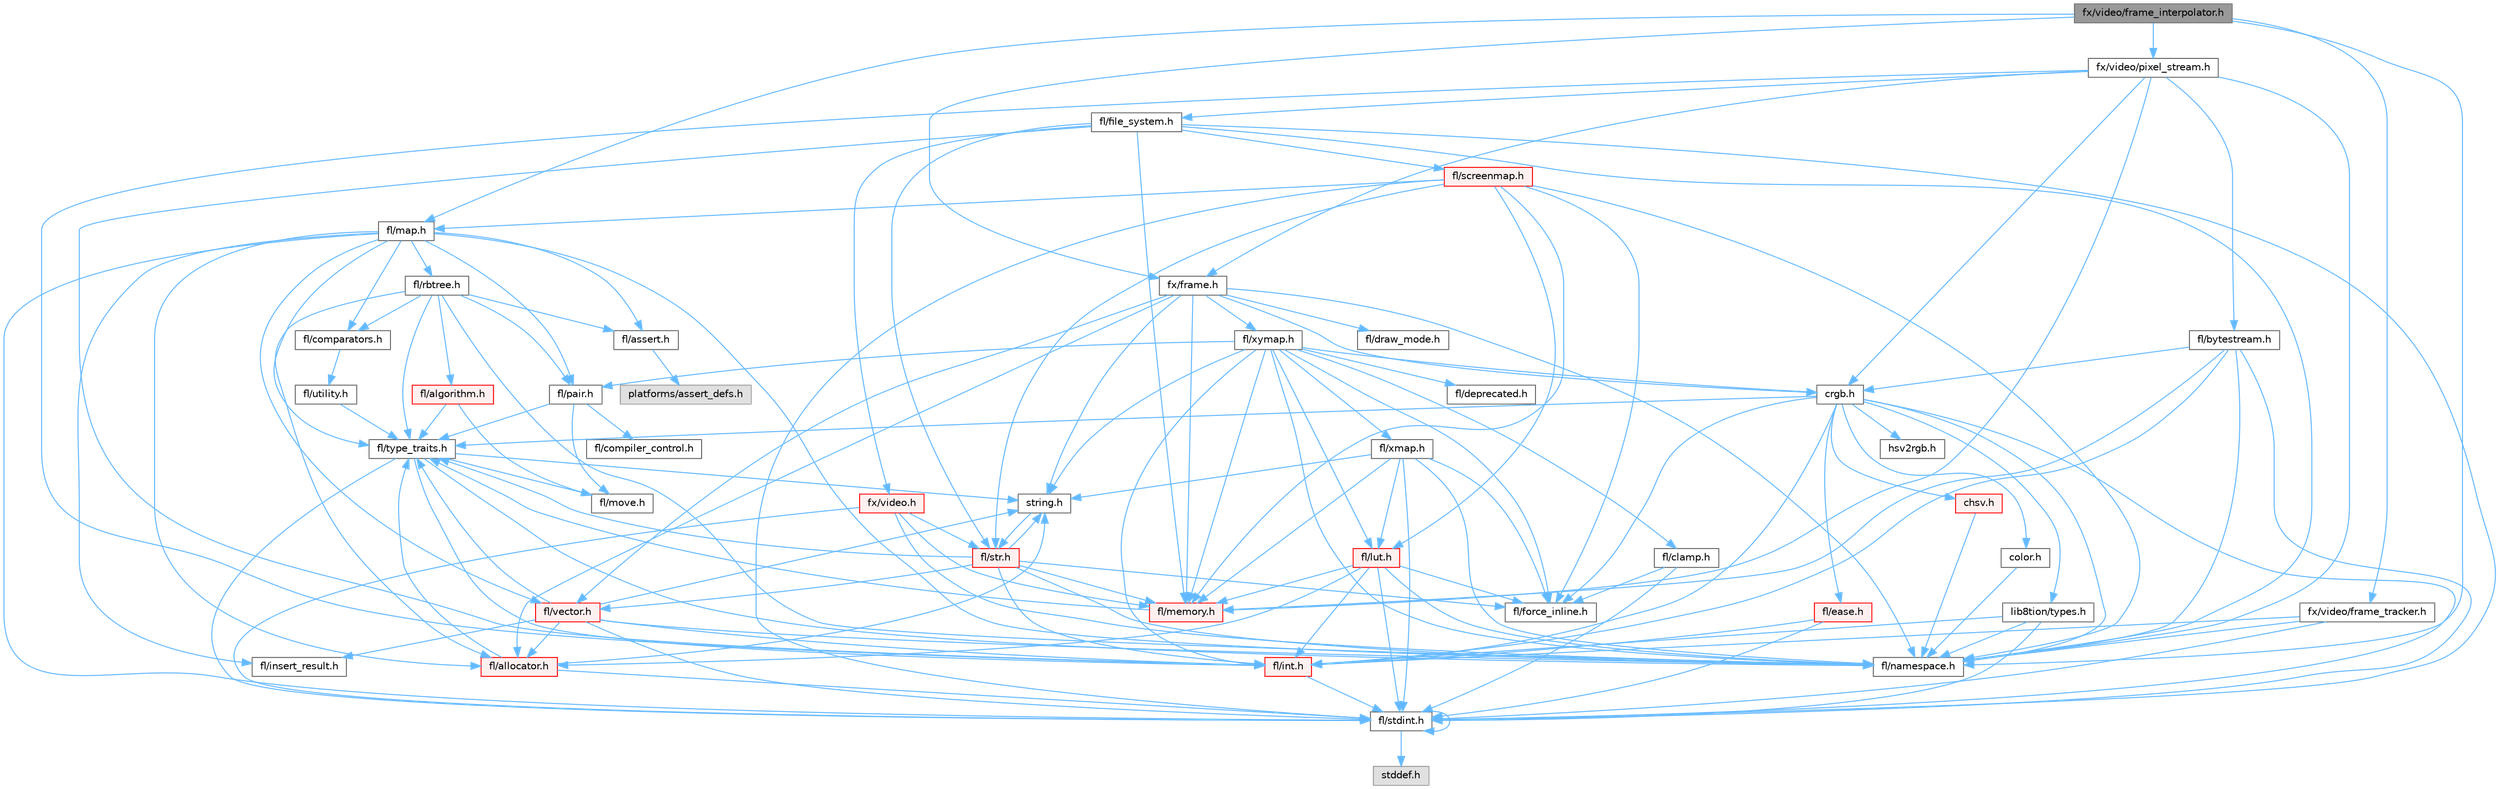digraph "fx/video/frame_interpolator.h"
{
 // INTERACTIVE_SVG=YES
 // LATEX_PDF_SIZE
  bgcolor="transparent";
  edge [fontname=Helvetica,fontsize=10,labelfontname=Helvetica,labelfontsize=10];
  node [fontname=Helvetica,fontsize=10,shape=box,height=0.2,width=0.4];
  Node1 [id="Node000001",label="fx/video/frame_interpolator.h",height=0.2,width=0.4,color="gray40", fillcolor="grey60", style="filled", fontcolor="black",tooltip=" "];
  Node1 -> Node2 [id="edge1_Node000001_Node000002",color="steelblue1",style="solid",tooltip=" "];
  Node2 [id="Node000002",label="fl/map.h",height=0.2,width=0.4,color="grey40", fillcolor="white", style="filled",URL="$dc/db7/map_8h.html",tooltip=" "];
  Node2 -> Node3 [id="edge2_Node000002_Node000003",color="steelblue1",style="solid",tooltip=" "];
  Node3 [id="Node000003",label="fl/stdint.h",height=0.2,width=0.4,color="grey40", fillcolor="white", style="filled",URL="$df/dd8/stdint_8h.html",tooltip=" "];
  Node3 -> Node4 [id="edge3_Node000003_Node000004",color="steelblue1",style="solid",tooltip=" "];
  Node4 [id="Node000004",label="stddef.h",height=0.2,width=0.4,color="grey60", fillcolor="#E0E0E0", style="filled",tooltip=" "];
  Node3 -> Node3 [id="edge4_Node000003_Node000003",color="steelblue1",style="solid",tooltip=" "];
  Node2 -> Node5 [id="edge5_Node000002_Node000005",color="steelblue1",style="solid",tooltip=" "];
  Node5 [id="Node000005",label="fl/assert.h",height=0.2,width=0.4,color="grey40", fillcolor="white", style="filled",URL="$dc/da7/assert_8h.html",tooltip=" "];
  Node5 -> Node6 [id="edge6_Node000005_Node000006",color="steelblue1",style="solid",tooltip=" "];
  Node6 [id="Node000006",label="platforms/assert_defs.h",height=0.2,width=0.4,color="grey60", fillcolor="#E0E0E0", style="filled",tooltip=" "];
  Node2 -> Node7 [id="edge7_Node000002_Node000007",color="steelblue1",style="solid",tooltip=" "];
  Node7 [id="Node000007",label="fl/comparators.h",height=0.2,width=0.4,color="grey40", fillcolor="white", style="filled",URL="$dc/d7e/comparators_8h.html",tooltip=" "];
  Node7 -> Node8 [id="edge8_Node000007_Node000008",color="steelblue1",style="solid",tooltip=" "];
  Node8 [id="Node000008",label="fl/utility.h",height=0.2,width=0.4,color="grey40", fillcolor="white", style="filled",URL="$d5/d47/utility_8h.html",tooltip=" "];
  Node8 -> Node9 [id="edge9_Node000008_Node000009",color="steelblue1",style="solid",tooltip=" "];
  Node9 [id="Node000009",label="fl/type_traits.h",height=0.2,width=0.4,color="grey40", fillcolor="white", style="filled",URL="$df/d63/type__traits_8h.html",tooltip=" "];
  Node9 -> Node10 [id="edge10_Node000009_Node000010",color="steelblue1",style="solid",tooltip=" "];
  Node10 [id="Node000010",label="string.h",height=0.2,width=0.4,color="grey40", fillcolor="white", style="filled",URL="$da/d66/string_8h.html",tooltip=" "];
  Node10 -> Node11 [id="edge11_Node000010_Node000011",color="steelblue1",style="solid",tooltip=" "];
  Node11 [id="Node000011",label="fl/str.h",height=0.2,width=0.4,color="red", fillcolor="#FFF0F0", style="filled",URL="$d1/d93/str_8h.html",tooltip=" "];
  Node11 -> Node12 [id="edge12_Node000011_Node000012",color="steelblue1",style="solid",tooltip=" "];
  Node12 [id="Node000012",label="fl/int.h",height=0.2,width=0.4,color="red", fillcolor="#FFF0F0", style="filled",URL="$d3/d7e/int_8h.html",tooltip=" "];
  Node12 -> Node3 [id="edge13_Node000012_Node000003",color="steelblue1",style="solid",tooltip=" "];
  Node11 -> Node10 [id="edge14_Node000011_Node000010",color="steelblue1",style="solid",tooltip=" "];
  Node11 -> Node23 [id="edge15_Node000011_Node000023",color="steelblue1",style="solid",tooltip=" "];
  Node23 [id="Node000023",label="fl/namespace.h",height=0.2,width=0.4,color="grey40", fillcolor="white", style="filled",URL="$df/d2a/namespace_8h.html",tooltip="Implements the FastLED namespace macros."];
  Node11 -> Node24 [id="edge16_Node000011_Node000024",color="steelblue1",style="solid",tooltip=" "];
  Node24 [id="Node000024",label="fl/memory.h",height=0.2,width=0.4,color="red", fillcolor="#FFF0F0", style="filled",URL="$dc/d18/memory_8h.html",tooltip=" "];
  Node24 -> Node9 [id="edge17_Node000024_Node000009",color="steelblue1",style="solid",tooltip=" "];
  Node11 -> Node9 [id="edge18_Node000011_Node000009",color="steelblue1",style="solid",tooltip=" "];
  Node11 -> Node50 [id="edge19_Node000011_Node000050",color="steelblue1",style="solid",tooltip=" "];
  Node50 [id="Node000050",label="fl/vector.h",height=0.2,width=0.4,color="red", fillcolor="#FFF0F0", style="filled",URL="$d6/d68/vector_8h.html",tooltip=" "];
  Node50 -> Node3 [id="edge20_Node000050_Node000003",color="steelblue1",style="solid",tooltip=" "];
  Node50 -> Node12 [id="edge21_Node000050_Node000012",color="steelblue1",style="solid",tooltip=" "];
  Node50 -> Node10 [id="edge22_Node000050_Node000010",color="steelblue1",style="solid",tooltip=" "];
  Node50 -> Node52 [id="edge23_Node000050_Node000052",color="steelblue1",style="solid",tooltip=" "];
  Node52 [id="Node000052",label="fl/insert_result.h",height=0.2,width=0.4,color="grey40", fillcolor="white", style="filled",URL="$d1/d22/insert__result_8h.html",tooltip=" "];
  Node50 -> Node23 [id="edge24_Node000050_Node000023",color="steelblue1",style="solid",tooltip=" "];
  Node50 -> Node32 [id="edge25_Node000050_Node000032",color="steelblue1",style="solid",tooltip=" "];
  Node32 [id="Node000032",label="fl/allocator.h",height=0.2,width=0.4,color="red", fillcolor="#FFF0F0", style="filled",URL="$da/da9/allocator_8h.html",tooltip=" "];
  Node32 -> Node10 [id="edge26_Node000032_Node000010",color="steelblue1",style="solid",tooltip=" "];
  Node32 -> Node9 [id="edge27_Node000032_Node000009",color="steelblue1",style="solid",tooltip=" "];
  Node32 -> Node3 [id="edge28_Node000032_Node000003",color="steelblue1",style="solid",tooltip=" "];
  Node50 -> Node9 [id="edge29_Node000050_Node000009",color="steelblue1",style="solid",tooltip=" "];
  Node11 -> Node18 [id="edge30_Node000011_Node000018",color="steelblue1",style="solid",tooltip=" "];
  Node18 [id="Node000018",label="fl/force_inline.h",height=0.2,width=0.4,color="grey40", fillcolor="white", style="filled",URL="$d4/d64/force__inline_8h.html",tooltip=" "];
  Node9 -> Node3 [id="edge31_Node000009_Node000003",color="steelblue1",style="solid",tooltip=" "];
  Node9 -> Node23 [id="edge32_Node000009_Node000023",color="steelblue1",style="solid",tooltip=" "];
  Node9 -> Node22 [id="edge33_Node000009_Node000022",color="steelblue1",style="solid",tooltip=" "];
  Node22 [id="Node000022",label="fl/move.h",height=0.2,width=0.4,color="grey40", fillcolor="white", style="filled",URL="$d9/d83/move_8h.html",tooltip=" "];
  Node9 -> Node12 [id="edge34_Node000009_Node000012",color="steelblue1",style="solid",tooltip=" "];
  Node2 -> Node52 [id="edge35_Node000002_Node000052",color="steelblue1",style="solid",tooltip=" "];
  Node2 -> Node23 [id="edge36_Node000002_Node000023",color="steelblue1",style="solid",tooltip=" "];
  Node2 -> Node55 [id="edge37_Node000002_Node000055",color="steelblue1",style="solid",tooltip=" "];
  Node55 [id="Node000055",label="fl/pair.h",height=0.2,width=0.4,color="grey40", fillcolor="white", style="filled",URL="$d3/d41/pair_8h.html",tooltip=" "];
  Node55 -> Node22 [id="edge38_Node000055_Node000022",color="steelblue1",style="solid",tooltip=" "];
  Node55 -> Node21 [id="edge39_Node000055_Node000021",color="steelblue1",style="solid",tooltip=" "];
  Node21 [id="Node000021",label="fl/compiler_control.h",height=0.2,width=0.4,color="grey40", fillcolor="white", style="filled",URL="$d4/d54/compiler__control_8h.html",tooltip=" "];
  Node55 -> Node9 [id="edge40_Node000055_Node000009",color="steelblue1",style="solid",tooltip=" "];
  Node2 -> Node9 [id="edge41_Node000002_Node000009",color="steelblue1",style="solid",tooltip=" "];
  Node2 -> Node50 [id="edge42_Node000002_Node000050",color="steelblue1",style="solid",tooltip=" "];
  Node2 -> Node56 [id="edge43_Node000002_Node000056",color="steelblue1",style="solid",tooltip=" "];
  Node56 [id="Node000056",label="fl/rbtree.h",height=0.2,width=0.4,color="grey40", fillcolor="white", style="filled",URL="$d5/ddf/rbtree_8h.html",tooltip=" "];
  Node56 -> Node5 [id="edge44_Node000056_Node000005",color="steelblue1",style="solid",tooltip=" "];
  Node56 -> Node7 [id="edge45_Node000056_Node000007",color="steelblue1",style="solid",tooltip=" "];
  Node56 -> Node23 [id="edge46_Node000056_Node000023",color="steelblue1",style="solid",tooltip=" "];
  Node56 -> Node55 [id="edge47_Node000056_Node000055",color="steelblue1",style="solid",tooltip=" "];
  Node56 -> Node9 [id="edge48_Node000056_Node000009",color="steelblue1",style="solid",tooltip=" "];
  Node56 -> Node57 [id="edge49_Node000056_Node000057",color="steelblue1",style="solid",tooltip=" "];
  Node57 [id="Node000057",label="fl/algorithm.h",height=0.2,width=0.4,color="red", fillcolor="#FFF0F0", style="filled",URL="$df/dd9/algorithm_8h.html",tooltip=" "];
  Node57 -> Node9 [id="edge50_Node000057_Node000009",color="steelblue1",style="solid",tooltip=" "];
  Node57 -> Node22 [id="edge51_Node000057_Node000022",color="steelblue1",style="solid",tooltip=" "];
  Node56 -> Node32 [id="edge52_Node000056_Node000032",color="steelblue1",style="solid",tooltip=" "];
  Node2 -> Node32 [id="edge53_Node000002_Node000032",color="steelblue1",style="solid",tooltip=" "];
  Node1 -> Node23 [id="edge54_Node000001_Node000023",color="steelblue1",style="solid",tooltip=" "];
  Node1 -> Node61 [id="edge55_Node000001_Node000061",color="steelblue1",style="solid",tooltip=" "];
  Node61 [id="Node000061",label="fx/frame.h",height=0.2,width=0.4,color="grey40", fillcolor="white", style="filled",URL="$df/d7d/frame_8h.html",tooltip=" "];
  Node61 -> Node10 [id="edge56_Node000061_Node000010",color="steelblue1",style="solid",tooltip=" "];
  Node61 -> Node62 [id="edge57_Node000061_Node000062",color="steelblue1",style="solid",tooltip=" "];
  Node62 [id="Node000062",label="crgb.h",height=0.2,width=0.4,color="grey40", fillcolor="white", style="filled",URL="$db/dd1/crgb_8h.html",tooltip="Defines the red, green, and blue (RGB) pixel struct."];
  Node62 -> Node3 [id="edge58_Node000062_Node000003",color="steelblue1",style="solid",tooltip=" "];
  Node62 -> Node12 [id="edge59_Node000062_Node000012",color="steelblue1",style="solid",tooltip=" "];
  Node62 -> Node63 [id="edge60_Node000062_Node000063",color="steelblue1",style="solid",tooltip=" "];
  Node63 [id="Node000063",label="chsv.h",height=0.2,width=0.4,color="red", fillcolor="#FFF0F0", style="filled",URL="$d8/dd0/chsv_8h.html",tooltip="Defines the hue, saturation, and value (HSV) pixel struct."];
  Node63 -> Node23 [id="edge61_Node000063_Node000023",color="steelblue1",style="solid",tooltip=" "];
  Node62 -> Node23 [id="edge62_Node000062_Node000023",color="steelblue1",style="solid",tooltip=" "];
  Node62 -> Node65 [id="edge63_Node000062_Node000065",color="steelblue1",style="solid",tooltip=" "];
  Node65 [id="Node000065",label="color.h",height=0.2,width=0.4,color="grey40", fillcolor="white", style="filled",URL="$d2/d6b/src_2color_8h.html",tooltip="Contains definitions for color correction and temperature."];
  Node65 -> Node23 [id="edge64_Node000065_Node000023",color="steelblue1",style="solid",tooltip=" "];
  Node62 -> Node66 [id="edge65_Node000062_Node000066",color="steelblue1",style="solid",tooltip=" "];
  Node66 [id="Node000066",label="lib8tion/types.h",height=0.2,width=0.4,color="grey40", fillcolor="white", style="filled",URL="$d9/ddf/lib8tion_2types_8h.html",tooltip="Defines fractional types used for lib8tion functions."];
  Node66 -> Node3 [id="edge66_Node000066_Node000003",color="steelblue1",style="solid",tooltip=" "];
  Node66 -> Node12 [id="edge67_Node000066_Node000012",color="steelblue1",style="solid",tooltip=" "];
  Node66 -> Node23 [id="edge68_Node000066_Node000023",color="steelblue1",style="solid",tooltip=" "];
  Node62 -> Node18 [id="edge69_Node000062_Node000018",color="steelblue1",style="solid",tooltip=" "];
  Node62 -> Node9 [id="edge70_Node000062_Node000009",color="steelblue1",style="solid",tooltip=" "];
  Node62 -> Node67 [id="edge71_Node000062_Node000067",color="steelblue1",style="solid",tooltip=" "];
  Node67 [id="Node000067",label="hsv2rgb.h",height=0.2,width=0.4,color="grey40", fillcolor="white", style="filled",URL="$de/d9a/hsv2rgb_8h.html",tooltip="Functions to convert from the HSV colorspace to the RGB colorspace."];
  Node62 -> Node68 [id="edge72_Node000062_Node000068",color="steelblue1",style="solid",tooltip=" "];
  Node68 [id="Node000068",label="fl/ease.h",height=0.2,width=0.4,color="red", fillcolor="#FFF0F0", style="filled",URL="$db/d19/ease_8h.html",tooltip=" "];
  Node68 -> Node3 [id="edge73_Node000068_Node000003",color="steelblue1",style="solid",tooltip=" "];
  Node68 -> Node12 [id="edge74_Node000068_Node000012",color="steelblue1",style="solid",tooltip=" "];
  Node61 -> Node23 [id="edge75_Node000061_Node000023",color="steelblue1",style="solid",tooltip=" "];
  Node61 -> Node24 [id="edge76_Node000061_Node000024",color="steelblue1",style="solid",tooltip=" "];
  Node61 -> Node70 [id="edge77_Node000061_Node000070",color="steelblue1",style="solid",tooltip=" "];
  Node70 [id="Node000070",label="fl/xymap.h",height=0.2,width=0.4,color="grey40", fillcolor="white", style="filled",URL="$da/d61/xymap_8h.html",tooltip=" "];
  Node70 -> Node12 [id="edge78_Node000070_Node000012",color="steelblue1",style="solid",tooltip=" "];
  Node70 -> Node23 [id="edge79_Node000070_Node000023",color="steelblue1",style="solid",tooltip=" "];
  Node70 -> Node18 [id="edge80_Node000070_Node000018",color="steelblue1",style="solid",tooltip=" "];
  Node70 -> Node55 [id="edge81_Node000070_Node000055",color="steelblue1",style="solid",tooltip=" "];
  Node70 -> Node10 [id="edge82_Node000070_Node000010",color="steelblue1",style="solid",tooltip=" "];
  Node70 -> Node62 [id="edge83_Node000070_Node000062",color="steelblue1",style="solid",tooltip=" "];
  Node70 -> Node17 [id="edge84_Node000070_Node000017",color="steelblue1",style="solid",tooltip=" "];
  Node17 [id="Node000017",label="fl/clamp.h",height=0.2,width=0.4,color="grey40", fillcolor="white", style="filled",URL="$d6/dd3/clamp_8h.html",tooltip=" "];
  Node17 -> Node3 [id="edge85_Node000017_Node000003",color="steelblue1",style="solid",tooltip=" "];
  Node17 -> Node18 [id="edge86_Node000017_Node000018",color="steelblue1",style="solid",tooltip=" "];
  Node70 -> Node71 [id="edge87_Node000070_Node000071",color="steelblue1",style="solid",tooltip=" "];
  Node71 [id="Node000071",label="fl/lut.h",height=0.2,width=0.4,color="red", fillcolor="#FFF0F0", style="filled",URL="$db/d54/lut_8h.html",tooltip=" "];
  Node71 -> Node32 [id="edge88_Node000071_Node000032",color="steelblue1",style="solid",tooltip=" "];
  Node71 -> Node18 [id="edge89_Node000071_Node000018",color="steelblue1",style="solid",tooltip=" "];
  Node71 -> Node24 [id="edge90_Node000071_Node000024",color="steelblue1",style="solid",tooltip=" "];
  Node71 -> Node3 [id="edge91_Node000071_Node000003",color="steelblue1",style="solid",tooltip=" "];
  Node71 -> Node12 [id="edge92_Node000071_Node000012",color="steelblue1",style="solid",tooltip=" "];
  Node71 -> Node23 [id="edge93_Node000071_Node000023",color="steelblue1",style="solid",tooltip=" "];
  Node70 -> Node24 [id="edge94_Node000070_Node000024",color="steelblue1",style="solid",tooltip=" "];
  Node70 -> Node41 [id="edge95_Node000070_Node000041",color="steelblue1",style="solid",tooltip=" "];
  Node41 [id="Node000041",label="fl/deprecated.h",height=0.2,width=0.4,color="grey40", fillcolor="white", style="filled",URL="$d4/dce/deprecated_8h.html",tooltip=" "];
  Node70 -> Node72 [id="edge96_Node000070_Node000072",color="steelblue1",style="solid",tooltip=" "];
  Node72 [id="Node000072",label="fl/xmap.h",height=0.2,width=0.4,color="grey40", fillcolor="white", style="filled",URL="$dd/dcc/xmap_8h.html",tooltip=" "];
  Node72 -> Node3 [id="edge97_Node000072_Node000003",color="steelblue1",style="solid",tooltip=" "];
  Node72 -> Node10 [id="edge98_Node000072_Node000010",color="steelblue1",style="solid",tooltip=" "];
  Node72 -> Node18 [id="edge99_Node000072_Node000018",color="steelblue1",style="solid",tooltip=" "];
  Node72 -> Node71 [id="edge100_Node000072_Node000071",color="steelblue1",style="solid",tooltip=" "];
  Node72 -> Node24 [id="edge101_Node000072_Node000024",color="steelblue1",style="solid",tooltip=" "];
  Node72 -> Node23 [id="edge102_Node000072_Node000023",color="steelblue1",style="solid",tooltip=" "];
  Node61 -> Node50 [id="edge103_Node000061_Node000050",color="steelblue1",style="solid",tooltip=" "];
  Node61 -> Node32 [id="edge104_Node000061_Node000032",color="steelblue1",style="solid",tooltip=" "];
  Node61 -> Node73 [id="edge105_Node000061_Node000073",color="steelblue1",style="solid",tooltip=" "];
  Node73 [id="Node000073",label="fl/draw_mode.h",height=0.2,width=0.4,color="grey40", fillcolor="white", style="filled",URL="$d9/d35/draw__mode_8h.html",tooltip=" "];
  Node1 -> Node74 [id="edge106_Node000001_Node000074",color="steelblue1",style="solid",tooltip=" "];
  Node74 [id="Node000074",label="fx/video/frame_tracker.h",height=0.2,width=0.4,color="grey40", fillcolor="white", style="filled",URL="$d2/df7/frame__tracker_8h.html",tooltip=" "];
  Node74 -> Node3 [id="edge107_Node000074_Node000003",color="steelblue1",style="solid",tooltip=" "];
  Node74 -> Node23 [id="edge108_Node000074_Node000023",color="steelblue1",style="solid",tooltip=" "];
  Node74 -> Node12 [id="edge109_Node000074_Node000012",color="steelblue1",style="solid",tooltip=" "];
  Node1 -> Node75 [id="edge110_Node000001_Node000075",color="steelblue1",style="solid",tooltip=" "];
  Node75 [id="Node000075",label="fx/video/pixel_stream.h",height=0.2,width=0.4,color="grey40", fillcolor="white", style="filled",URL="$d3/dfa/pixel__stream_8h.html",tooltip=" "];
  Node75 -> Node62 [id="edge111_Node000075_Node000062",color="steelblue1",style="solid",tooltip=" "];
  Node75 -> Node76 [id="edge112_Node000075_Node000076",color="steelblue1",style="solid",tooltip=" "];
  Node76 [id="Node000076",label="fl/bytestream.h",height=0.2,width=0.4,color="grey40", fillcolor="white", style="filled",URL="$dd/d2b/bytestream_8h.html",tooltip=" "];
  Node76 -> Node3 [id="edge113_Node000076_Node000003",color="steelblue1",style="solid",tooltip=" "];
  Node76 -> Node23 [id="edge114_Node000076_Node000023",color="steelblue1",style="solid",tooltip=" "];
  Node76 -> Node24 [id="edge115_Node000076_Node000024",color="steelblue1",style="solid",tooltip=" "];
  Node76 -> Node12 [id="edge116_Node000076_Node000012",color="steelblue1",style="solid",tooltip=" "];
  Node76 -> Node62 [id="edge117_Node000076_Node000062",color="steelblue1",style="solid",tooltip=" "];
  Node75 -> Node77 [id="edge118_Node000075_Node000077",color="steelblue1",style="solid",tooltip=" "];
  Node77 [id="Node000077",label="fl/file_system.h",height=0.2,width=0.4,color="grey40", fillcolor="white", style="filled",URL="$d6/d8d/file__system_8h.html",tooltip=" "];
  Node77 -> Node3 [id="edge119_Node000077_Node000003",color="steelblue1",style="solid",tooltip=" "];
  Node77 -> Node12 [id="edge120_Node000077_Node000012",color="steelblue1",style="solid",tooltip=" "];
  Node77 -> Node23 [id="edge121_Node000077_Node000023",color="steelblue1",style="solid",tooltip=" "];
  Node77 -> Node24 [id="edge122_Node000077_Node000024",color="steelblue1",style="solid",tooltip=" "];
  Node77 -> Node11 [id="edge123_Node000077_Node000011",color="steelblue1",style="solid",tooltip=" "];
  Node77 -> Node78 [id="edge124_Node000077_Node000078",color="steelblue1",style="solid",tooltip=" "];
  Node78 [id="Node000078",label="fx/video.h",height=0.2,width=0.4,color="red", fillcolor="#FFF0F0", style="filled",URL="$dd/d78/video_8h.html",tooltip=" "];
  Node78 -> Node3 [id="edge125_Node000078_Node000003",color="steelblue1",style="solid",tooltip=" "];
  Node78 -> Node23 [id="edge126_Node000078_Node000023",color="steelblue1",style="solid",tooltip=" "];
  Node78 -> Node24 [id="edge127_Node000078_Node000024",color="steelblue1",style="solid",tooltip=" "];
  Node78 -> Node11 [id="edge128_Node000078_Node000011",color="steelblue1",style="solid",tooltip=" "];
  Node77 -> Node84 [id="edge129_Node000077_Node000084",color="steelblue1",style="solid",tooltip=" "];
  Node84 [id="Node000084",label="fl/screenmap.h",height=0.2,width=0.4,color="red", fillcolor="#FFF0F0", style="filled",URL="$d7/d97/screenmap_8h.html",tooltip=" "];
  Node84 -> Node3 [id="edge130_Node000084_Node000003",color="steelblue1",style="solid",tooltip=" "];
  Node84 -> Node18 [id="edge131_Node000084_Node000018",color="steelblue1",style="solid",tooltip=" "];
  Node84 -> Node71 [id="edge132_Node000084_Node000071",color="steelblue1",style="solid",tooltip=" "];
  Node84 -> Node24 [id="edge133_Node000084_Node000024",color="steelblue1",style="solid",tooltip=" "];
  Node84 -> Node2 [id="edge134_Node000084_Node000002",color="steelblue1",style="solid",tooltip=" "];
  Node84 -> Node23 [id="edge135_Node000084_Node000023",color="steelblue1",style="solid",tooltip=" "];
  Node84 -> Node11 [id="edge136_Node000084_Node000011",color="steelblue1",style="solid",tooltip=" "];
  Node75 -> Node23 [id="edge137_Node000075_Node000023",color="steelblue1",style="solid",tooltip=" "];
  Node75 -> Node24 [id="edge138_Node000075_Node000024",color="steelblue1",style="solid",tooltip=" "];
  Node75 -> Node61 [id="edge139_Node000075_Node000061",color="steelblue1",style="solid",tooltip=" "];
  Node75 -> Node12 [id="edge140_Node000075_Node000012",color="steelblue1",style="solid",tooltip=" "];
}
